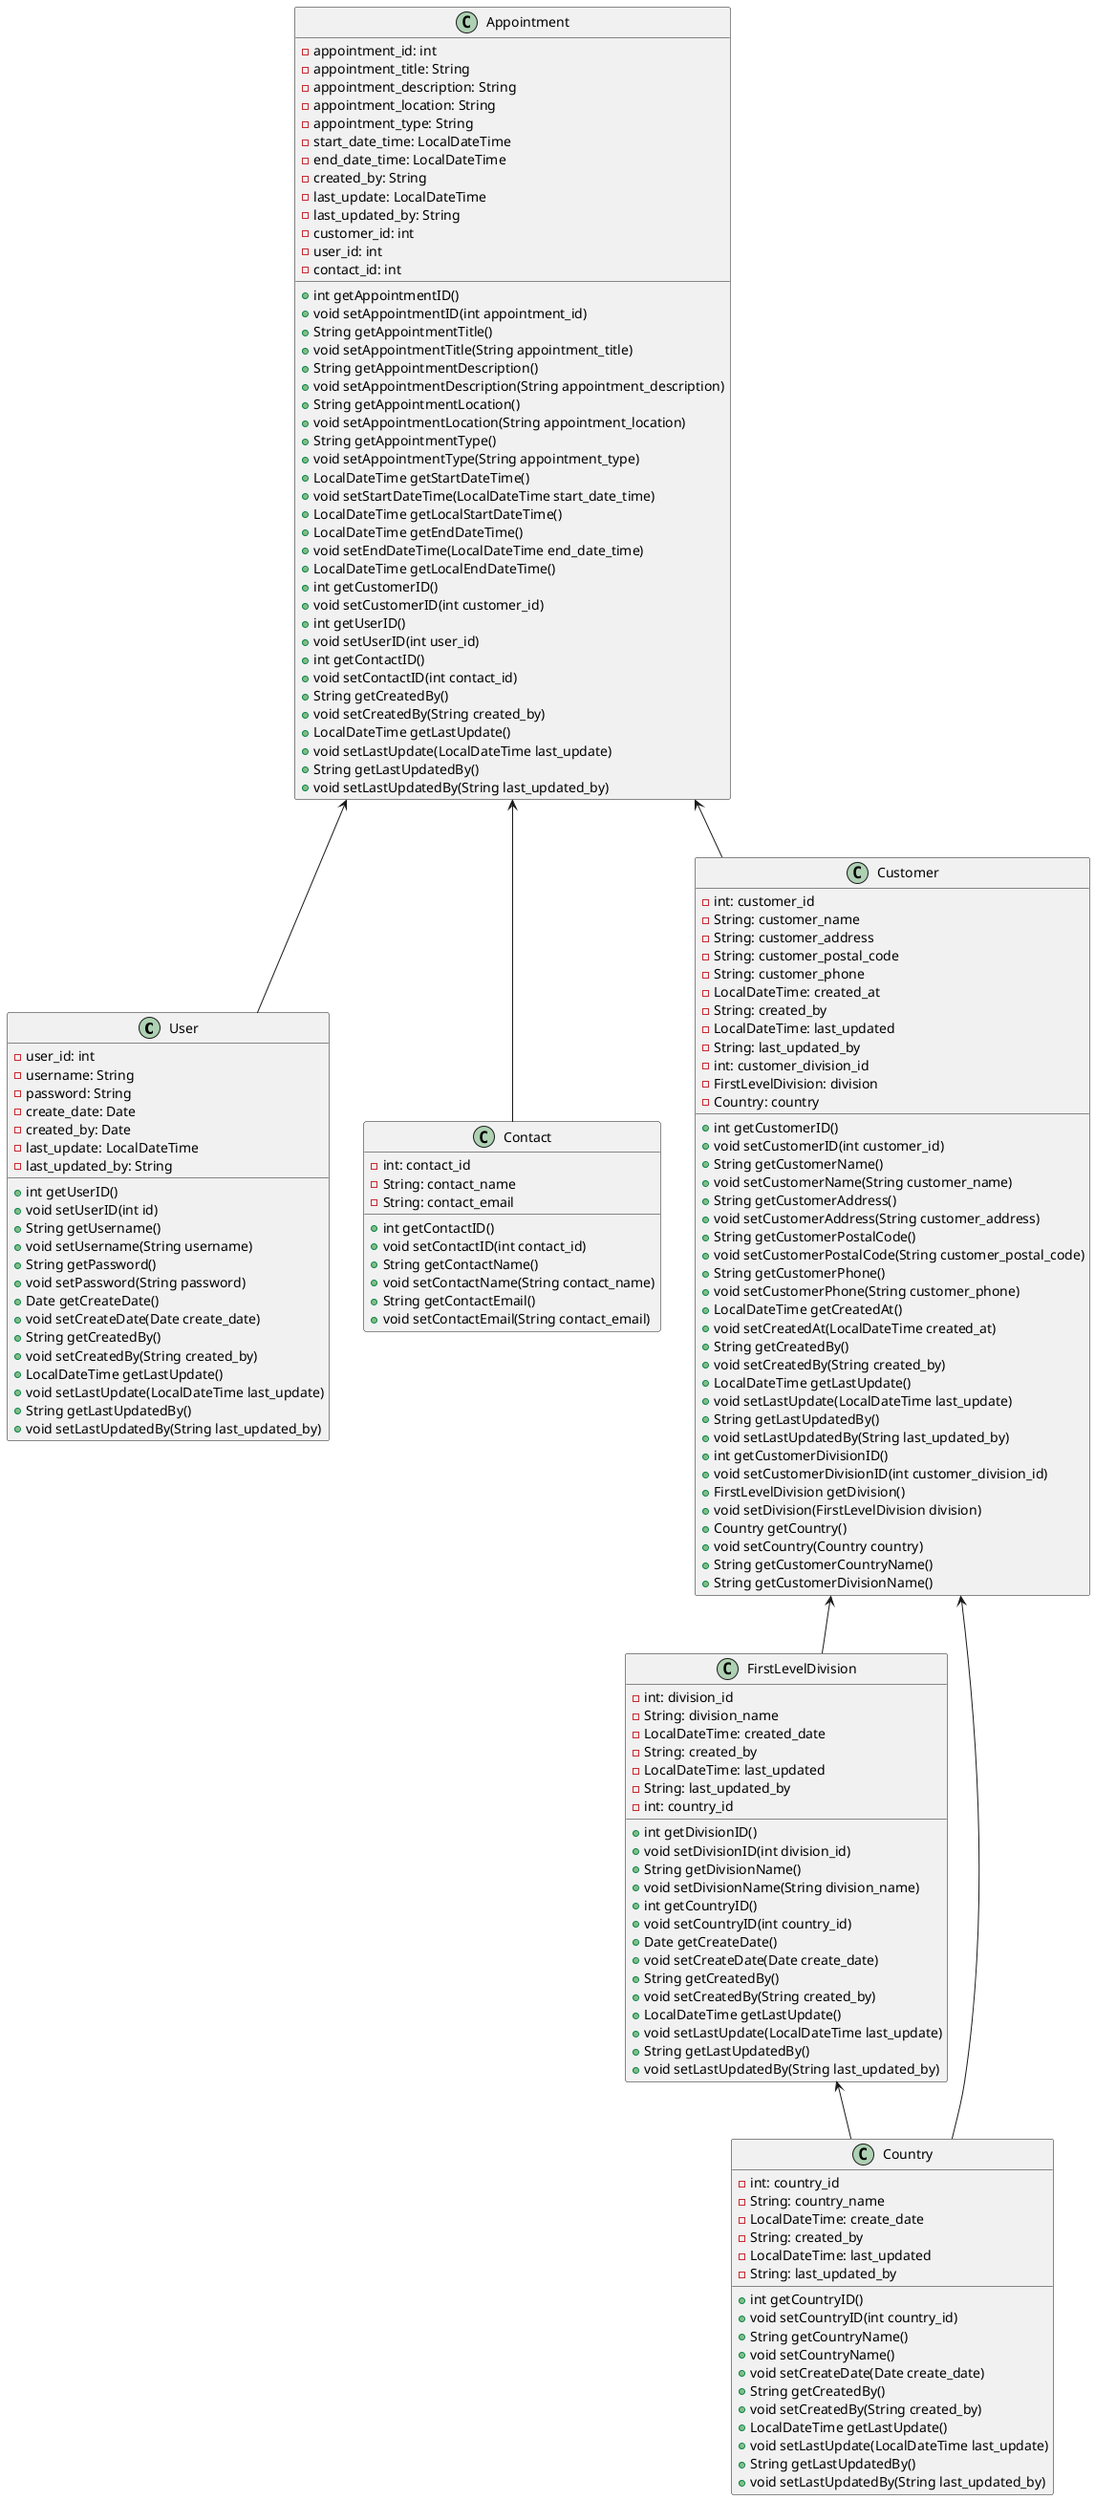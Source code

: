 @startuml
class User {
    -user_id: int
    -username: String
    -password: String
    -create_date: Date
    -created_by: Date
    -last_update: LocalDateTime
    -last_updated_by: String

    +int getUserID()
    +void setUserID(int id)
    +String getUsername()
    +void setUsername(String username)
    +String getPassword()
    +void setPassword(String password)
    +Date getCreateDate()
    +void setCreateDate(Date create_date)
    +String getCreatedBy()
    +void setCreatedBy(String created_by)
    +LocalDateTime getLastUpdate()
    +void setLastUpdate(LocalDateTime last_update)
    +String getLastUpdatedBy()
    +void setLastUpdatedBy(String last_updated_by)
    }

class Appointment {
    -appointment_id: int
    -appointment_title: String
    -appointment_description: String
    -appointment_location: String
    -appointment_type: String
    -start_date_time: LocalDateTime
    -end_date_time: LocalDateTime
    -created_by: String
    -last_update: LocalDateTime
    -last_updated_by: String
    -customer_id: int
    -user_id: int
    -contact_id: int

    +int getAppointmentID()
    +void setAppointmentID(int appointment_id)
    +String getAppointmentTitle()
    +void setAppointmentTitle(String appointment_title)
    +String getAppointmentDescription()
    +void setAppointmentDescription(String appointment_description)
    +String getAppointmentLocation()
    +void setAppointmentLocation(String appointment_location)
    +String getAppointmentType()
    +void setAppointmentType(String appointment_type)
    +LocalDateTime getStartDateTime()
    +void setStartDateTime(LocalDateTime start_date_time)
    +LocalDateTime getLocalStartDateTime()
    +LocalDateTime getEndDateTime()
    +void setEndDateTime(LocalDateTime end_date_time)
    +LocalDateTime getLocalEndDateTime()
    +int getCustomerID()
    +void setCustomerID(int customer_id)
    +int getUserID()
    +void setUserID(int user_id)
    +int getContactID()
    +void setContactID(int contact_id)
    +String getCreatedBy()
    +void setCreatedBy(String created_by)
    +LocalDateTime getLastUpdate()
    +void setLastUpdate(LocalDateTime last_update)
    +String getLastUpdatedBy()
    +void setLastUpdatedBy(String last_updated_by)
    }

class FirstLevelDivision {
    -int: division_id
    -String: division_name
    -LocalDateTime: created_date
    -String: created_by
    -LocalDateTime: last_updated
    -String: last_updated_by
    -int: country_id

    +int getDivisionID()
    +void setDivisionID(int division_id)
    +String getDivisionName()
    +void setDivisionName(String division_name)
    +int getCountryID()
    +void setCountryID(int country_id)
    +Date getCreateDate()
    +void setCreateDate(Date create_date)
    +String getCreatedBy()
    +void setCreatedBy(String created_by)
    +LocalDateTime getLastUpdate()
    +void setLastUpdate(LocalDateTime last_update)
    +String getLastUpdatedBy()
    +void setLastUpdatedBy(String last_updated_by)
}

class Contact {
    -int: contact_id
    -String: contact_name
    -String: contact_email

    +int getContactID()
    +void setContactID(int contact_id)
    +String getContactName()
    +void setContactName(String contact_name)
    +String getContactEmail()
    +void setContactEmail(String contact_email)
}

class Country {
    -int: country_id
    -String: country_name
    -LocalDateTime: create_date
    -String: created_by
    -LocalDateTime: last_updated
    -String: last_updated_by

    +int getCountryID()
    +void setCountryID(int country_id)
    +String getCountryName()
    +void setCountryName()
    +void setCreateDate(Date create_date)
    +String getCreatedBy()
    +void setCreatedBy(String created_by)
    +LocalDateTime getLastUpdate()
    +void setLastUpdate(LocalDateTime last_update)
    +String getLastUpdatedBy()
    +void setLastUpdatedBy(String last_updated_by)
}

class Customer {
    -int: customer_id
    -String: customer_name
    -String: customer_address
    -String: customer_postal_code
    -String: customer_phone
    -LocalDateTime: created_at
    -String: created_by
    -LocalDateTime: last_updated
    -String: last_updated_by
    -int: customer_division_id
    -FirstLevelDivision: division
    -Country: country

    +int getCustomerID()
    +void setCustomerID(int customer_id)
    +String getCustomerName()
    +void setCustomerName(String customer_name)
    +String getCustomerAddress()
    +void setCustomerAddress(String customer_address)
    +String getCustomerPostalCode()
    +void setCustomerPostalCode(String customer_postal_code)
    +String getCustomerPhone()
    +void setCustomerPhone(String customer_phone)
    +LocalDateTime getCreatedAt()
    +void setCreatedAt(LocalDateTime created_at)
    +String getCreatedBy()
    +void setCreatedBy(String created_by)
    +LocalDateTime getLastUpdate()
    +void setLastUpdate(LocalDateTime last_update)
    +String getLastUpdatedBy()
    +void setLastUpdatedBy(String last_updated_by)
    +int getCustomerDivisionID()
    +void setCustomerDivisionID(int customer_division_id)
    +FirstLevelDivision getDivision()
    +void setDivision(FirstLevelDivision division)
    +Country getCountry()
    +void setCountry(Country country)
    +String getCustomerCountryName()
    +String getCustomerDivisionName()
}

Appointment <-- Customer
Appointment <-- User
Appointment <-- Contact
FirstLevelDivision <-- Country
Customer <-- FirstLevelDivision
Customer <-- Country

@enduml